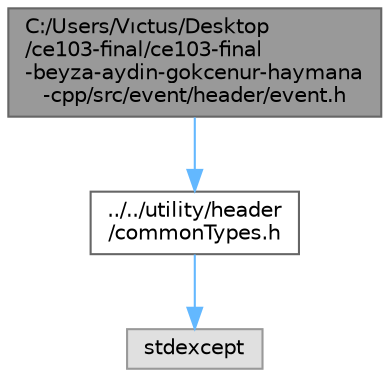 digraph "C:/Users/Vıctus/Desktop/ce103-final/ce103-final-beyza-aydin-gokcenur-haymana-cpp/src/event/header/event.h"
{
 // INTERACTIVE_SVG=YES
 // LATEX_PDF_SIZE
  bgcolor="transparent";
  edge [fontname=Helvetica,fontsize=10,labelfontname=Helvetica,labelfontsize=10];
  node [fontname=Helvetica,fontsize=10,shape=box,height=0.2,width=0.4];
  Node1 [id="Node000001",label="C:/Users/Vıctus/Desktop\l/ce103-final/ce103-final\l-beyza-aydin-gokcenur-haymana\l-cpp/src/event/header/event.h",height=0.2,width=0.4,color="gray40", fillcolor="grey60", style="filled", fontcolor="black",tooltip="Provides functions for math. utilities."];
  Node1 -> Node2 [id="edge3_Node000001_Node000002",color="steelblue1",style="solid",tooltip=" "];
  Node2 [id="Node000002",label="../../utility/header\l/commonTypes.h",height=0.2,width=0.4,color="grey40", fillcolor="white", style="filled",URL="$common_types_8h.html",tooltip="Provides cross-platform type definitions."];
  Node2 -> Node3 [id="edge4_Node000002_Node000003",color="steelblue1",style="solid",tooltip=" "];
  Node3 [id="Node000003",label="stdexcept",height=0.2,width=0.4,color="grey60", fillcolor="#E0E0E0", style="filled",tooltip=" "];
}
